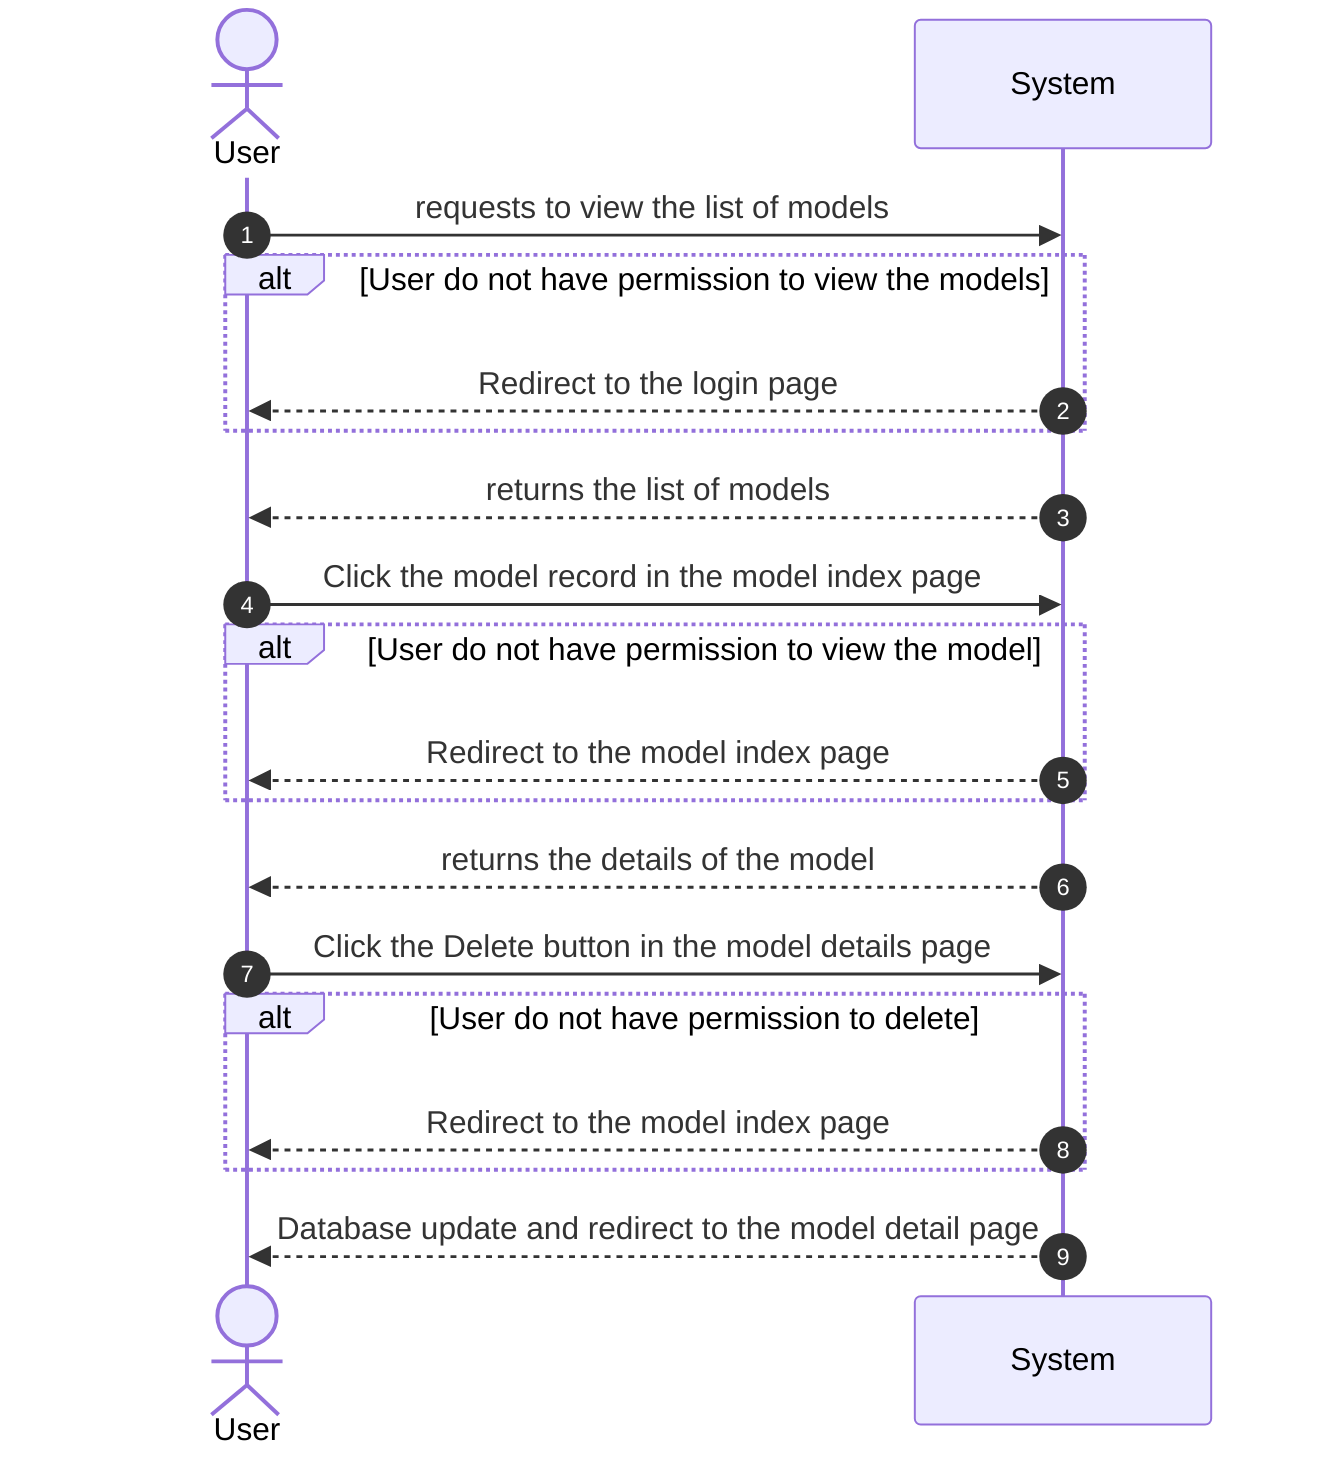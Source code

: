 sequenceDiagram
    autonumber
    actor U as User
    participant S as System

    U->>S: requests to view the list of models
    alt User do not have permission to view the models
    S-->>U: Redirect to the login page
    end
    S-->>U: returns the list of models

    U->>S: Click the model record in the model index page
    
    alt User do not have permission to view the model
    S-->>U: Redirect to the model index page
    end

    S-->>U: returns the details of the model
    U->>S: Click the Delete button in the model details page

    alt User do not have permission to delete
    S-->>U: Redirect to the model index page
    end

    S-->>U: Database update and redirect to the model detail page